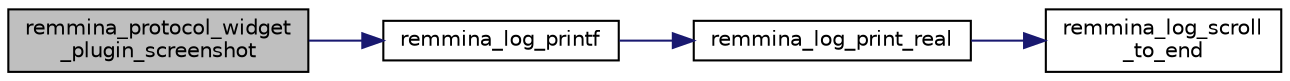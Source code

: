digraph "remmina_protocol_widget_plugin_screenshot"
{
  edge [fontname="Helvetica",fontsize="10",labelfontname="Helvetica",labelfontsize="10"];
  node [fontname="Helvetica",fontsize="10",shape=record];
  rankdir="LR";
  Node3507 [label="remmina_protocol_widget\l_plugin_screenshot",height=0.2,width=0.4,color="black", fillcolor="grey75", style="filled", fontcolor="black"];
  Node3507 -> Node3508 [color="midnightblue",fontsize="10",style="solid",fontname="Helvetica"];
  Node3508 [label="remmina_log_printf",height=0.2,width=0.4,color="black", fillcolor="white", style="filled",URL="$remmina__log_8c.html#ac7848510c1fe1990c992e28cd31af9d8"];
  Node3508 -> Node3509 [color="midnightblue",fontsize="10",style="solid",fontname="Helvetica"];
  Node3509 [label="remmina_log_print_real",height=0.2,width=0.4,color="black", fillcolor="white", style="filled",URL="$remmina__log_8c.html#a7cbb8cc1b0525ae49248a84fb4b2b1a1"];
  Node3509 -> Node3510 [color="midnightblue",fontsize="10",style="solid",fontname="Helvetica"];
  Node3510 [label="remmina_log_scroll\l_to_end",height=0.2,width=0.4,color="black", fillcolor="white", style="filled",URL="$remmina__log_8c.html#a6a5cc60197293b97a0c6fa2a471b221b"];
}
